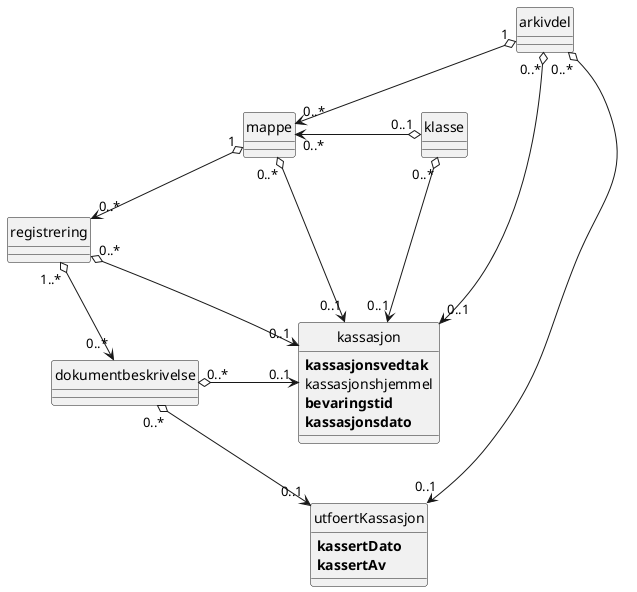 @startuml
scale max 4096 width
skinparam nodesep 100
hide circle

class arkivdel
class mappe
class klasse
class registrering
class dokumentbeskrivelse
class utfoertKassasjon {
  <b>kassertDato</b>
  <b>kassertAv</b>
}
class kassasjon {
  <b>kassasjonsvedtak</b>
  kassasjonshjemmel
  <b>bevaringstid</b>
  <b>kassasjonsdato</b>
}
arkivdel "1" o--> "0..*" mappe
arkivdel -[hidden] klasse
mappe "0..*" <-o "0..1" klasse
mappe "1" o--> "0..*" registrering
registrering "1..*" o--> "0..*" dokumentbeskrivelse

arkivdel "0..*" o-> "0..1" kassasjon
klasse "0..*" o-> "0..1" kassasjon
mappe "0..*" o-> "0..1" kassasjon
registrering "0..*" o-> "0..1" kassasjon
dokumentbeskrivelse "0..*" o-> "0..1" kassasjon

arkivdel "0..*" o-> "0..1" utfoertKassasjon
dokumentbeskrivelse "0..*" o-> "0..1" utfoertKassasjon
kassasjon  -[hidden]- utfoertKassasjon

@enduml
